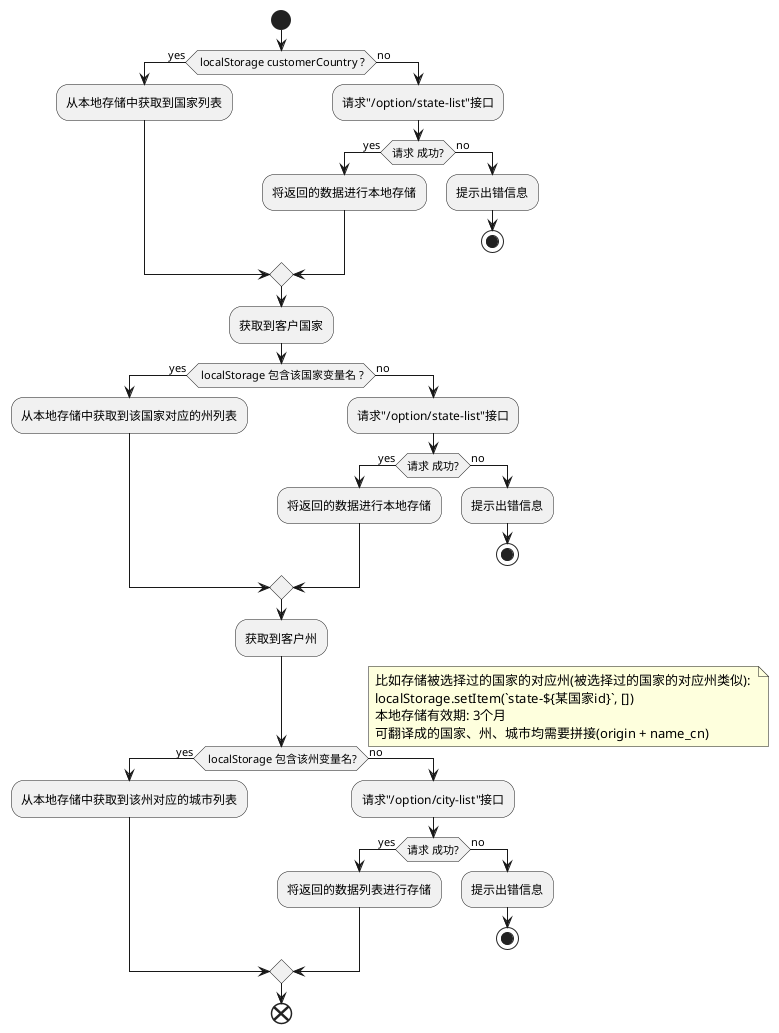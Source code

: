 @startuml

start
 if( localStorage customerCountry ?) then (yes)
    :从本地存储中获取到国家列表;
  else (no)
    :请求"/option/state-list"接口;
    if(请求 成功?) then (yes)
      :将返回的数据进行本地存储;
    else (no)
      :提示出错信息;
      stop
    endif
  endif
  :获取到客户国家;
  if( localStorage 包含该国家变量名 ?) then (yes)
    :从本地存储中获取到该国家对应的州列表;
  else (no)
    :请求"/option/state-list"接口;
    if(请求 成功?) then (yes)
      :将返回的数据进行本地存储;
    else (no)
      :提示出错信息;
      stop
    endif
  endif
  :获取到客户州;
  if( localStorage 包含该州变量名?) then (yes)
    :从本地存储中获取到该州对应的城市列表;
  else (no)
    :请求"/option/city-list"接口;
    if(请求 成功?) then (yes)
      :将返回的数据列表进行存储;
    else (no)
      :提示出错信息;
      stop
    endif
  endif
  note right
    比如存储被选择过的国家的对应州(被选择过的国家的对应州类似): 
    localStorage.setItem(`state-${某国家id}`, [])
    本地存储有效期: 3个月
    可翻译成的国家、州、城市均需要拼接(origin + name_cn)
  end note
end

@enduml
